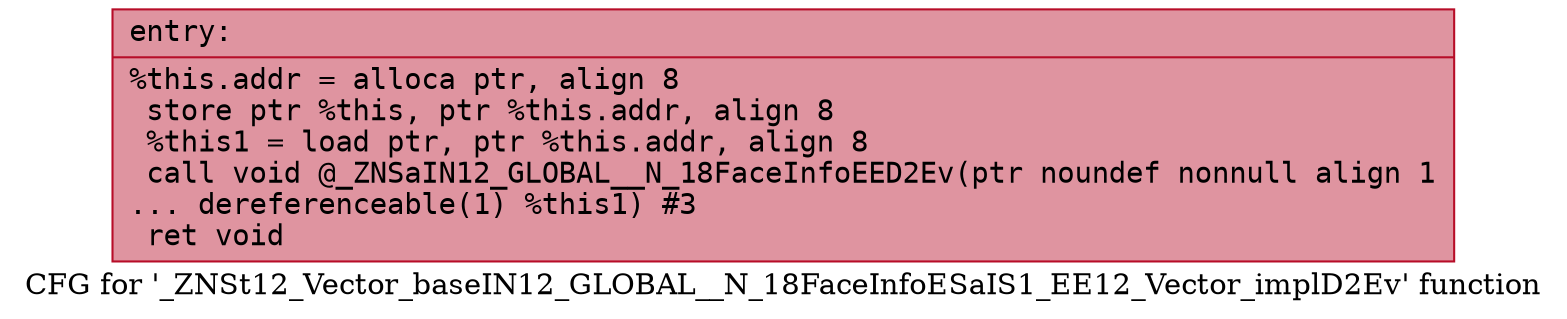 digraph "CFG for '_ZNSt12_Vector_baseIN12_GLOBAL__N_18FaceInfoESaIS1_EE12_Vector_implD2Ev' function" {
	label="CFG for '_ZNSt12_Vector_baseIN12_GLOBAL__N_18FaceInfoESaIS1_EE12_Vector_implD2Ev' function";

	Node0x55dfe4c70890 [shape=record,color="#b70d28ff", style=filled, fillcolor="#b70d2870" fontname="Courier",label="{entry:\l|  %this.addr = alloca ptr, align 8\l  store ptr %this, ptr %this.addr, align 8\l  %this1 = load ptr, ptr %this.addr, align 8\l  call void @_ZNSaIN12_GLOBAL__N_18FaceInfoEED2Ev(ptr noundef nonnull align 1\l... dereferenceable(1) %this1) #3\l  ret void\l}"];
}
